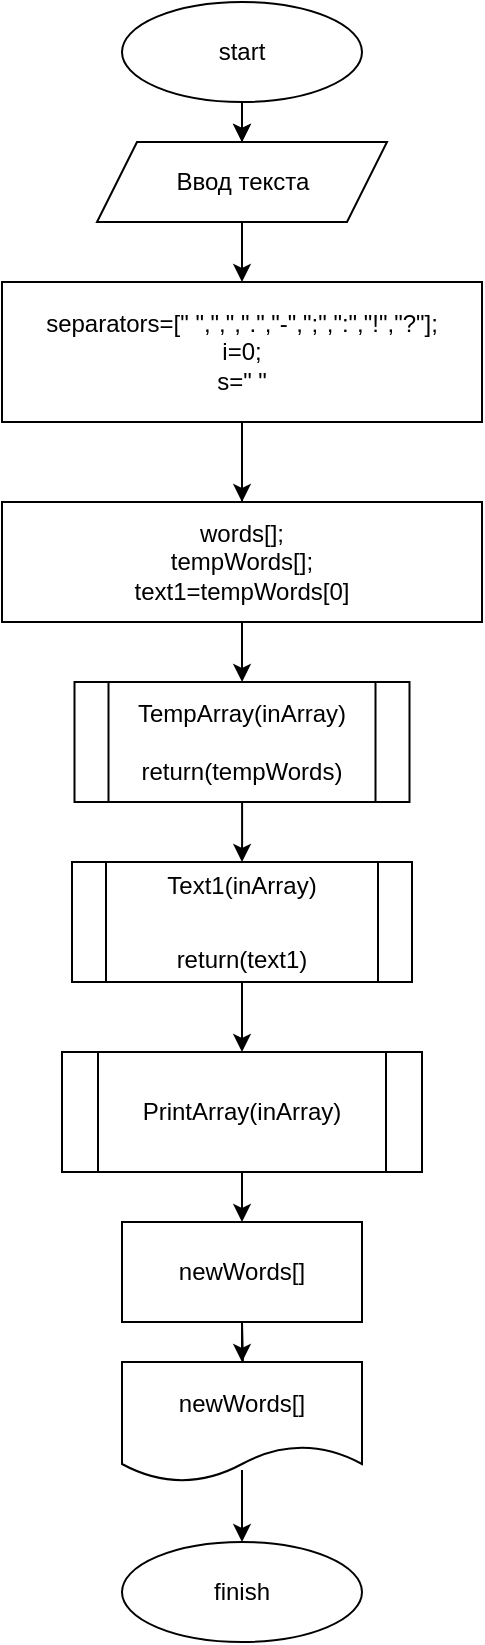 <mxfile version="13.9.9" type="device" pages="4"><diagram id="C5RBs43oDa-KdzZeNtuy" name="основной алгоритм"><mxGraphModel dx="852" dy="494" grid="1" gridSize="10" guides="1" tooltips="1" connect="1" arrows="1" fold="1" page="1" pageScale="1" pageWidth="827" pageHeight="1169" math="0" shadow="0"><root><mxCell id="WIyWlLk6GJQsqaUBKTNV-0"/><mxCell id="WIyWlLk6GJQsqaUBKTNV-1" parent="WIyWlLk6GJQsqaUBKTNV-0"/><mxCell id="Z3VtN3vewZDmYdU2Pd5H-2" style="edgeStyle=orthogonalEdgeStyle;rounded=0;orthogonalLoop=1;jettySize=auto;html=1;exitX=0.5;exitY=1;exitDx=0;exitDy=0;" parent="WIyWlLk6GJQsqaUBKTNV-1" source="Z3VtN3vewZDmYdU2Pd5H-1" target="Z3VtN3vewZDmYdU2Pd5H-3" edge="1"><mxGeometry relative="1" as="geometry"><mxPoint x="280" y="100" as="targetPoint"/></mxGeometry></mxCell><mxCell id="Z3VtN3vewZDmYdU2Pd5H-1" value="start" style="ellipse;whiteSpace=wrap;html=1;" parent="WIyWlLk6GJQsqaUBKTNV-1" vertex="1"><mxGeometry x="220" y="30" width="120" height="50" as="geometry"/></mxCell><mxCell id="Z3VtN3vewZDmYdU2Pd5H-4" style="edgeStyle=orthogonalEdgeStyle;rounded=0;orthogonalLoop=1;jettySize=auto;html=1;" parent="WIyWlLk6GJQsqaUBKTNV-1" source="Z3VtN3vewZDmYdU2Pd5H-3" edge="1"><mxGeometry relative="1" as="geometry"><mxPoint x="280" y="170" as="targetPoint"/></mxGeometry></mxCell><mxCell id="Z3VtN3vewZDmYdU2Pd5H-5" style="edgeStyle=orthogonalEdgeStyle;rounded=0;orthogonalLoop=1;jettySize=auto;html=1;exitX=0.5;exitY=0;exitDx=0;exitDy=0;" parent="WIyWlLk6GJQsqaUBKTNV-1" source="Z3VtN3vewZDmYdU2Pd5H-3" edge="1"><mxGeometry relative="1" as="geometry"><mxPoint x="280" y="100" as="targetPoint"/><Array as="points"><mxPoint x="280" y="90"/><mxPoint x="280" y="90"/></Array></mxGeometry></mxCell><mxCell id="Z3VtN3vewZDmYdU2Pd5H-3" value="Ввод текста" style="shape=parallelogram;perimeter=parallelogramPerimeter;whiteSpace=wrap;html=1;fixedSize=1;" parent="WIyWlLk6GJQsqaUBKTNV-1" vertex="1"><mxGeometry x="207.5" y="100" width="145" height="40" as="geometry"/></mxCell><mxCell id="-d8-LQNjHH7NTf791S0G-1" value="" style="edgeStyle=orthogonalEdgeStyle;rounded=0;orthogonalLoop=1;jettySize=auto;html=1;" edge="1" parent="WIyWlLk6GJQsqaUBKTNV-1" source="Z3VtN3vewZDmYdU2Pd5H-6" target="-d8-LQNjHH7NTf791S0G-0"><mxGeometry relative="1" as="geometry"/></mxCell><mxCell id="Z3VtN3vewZDmYdU2Pd5H-6" value="separators=[&quot; &quot;,&quot;,&quot;,&quot;.&quot;,&quot;-&quot;,&quot;;&quot;,&quot;:&quot;,&quot;!&quot;,&quot;?&quot;];&lt;br&gt;i=0;&lt;br&gt;s=&quot; &quot;" style="rounded=0;whiteSpace=wrap;html=1;" parent="WIyWlLk6GJQsqaUBKTNV-1" vertex="1"><mxGeometry x="160" y="170" width="240" height="70" as="geometry"/></mxCell><mxCell id="Z3VtN3vewZDmYdU2Pd5H-11" value="" style="edgeStyle=orthogonalEdgeStyle;rounded=0;orthogonalLoop=1;jettySize=auto;html=1;" parent="WIyWlLk6GJQsqaUBKTNV-1" source="Z3VtN3vewZDmYdU2Pd5H-8" edge="1"><mxGeometry relative="1" as="geometry"><mxPoint x="280" y="460" as="targetPoint"/></mxGeometry></mxCell><mxCell id="Z3VtN3vewZDmYdU2Pd5H-8" value="TempArray(inArray)&lt;br&gt;&lt;br&gt;return(tempWords)" style="shape=process;whiteSpace=wrap;html=1;backgroundOutline=1;rounded=0;" parent="WIyWlLk6GJQsqaUBKTNV-1" vertex="1"><mxGeometry x="196.25" y="370" width="167.5" height="60" as="geometry"/></mxCell><mxCell id="-d8-LQNjHH7NTf791S0G-4" value="" style="edgeStyle=orthogonalEdgeStyle;rounded=0;orthogonalLoop=1;jettySize=auto;html=1;" edge="1" parent="WIyWlLk6GJQsqaUBKTNV-1" source="Z3VtN3vewZDmYdU2Pd5H-12" target="Z3VtN3vewZDmYdU2Pd5H-16"><mxGeometry relative="1" as="geometry"/></mxCell><mxCell id="Z3VtN3vewZDmYdU2Pd5H-12" value="&lt;p style=&quot;line-height: 70%&quot;&gt;Text1(inArray)&lt;/p&gt;&lt;p style=&quot;line-height: 70%&quot;&gt;&lt;br&gt;&lt;br&gt;return(text1)&lt;br&gt;&lt;/p&gt;" style="shape=process;whiteSpace=wrap;html=1;backgroundOutline=1;rounded=0;" parent="WIyWlLk6GJQsqaUBKTNV-1" vertex="1"><mxGeometry x="195" y="460" width="170" height="60" as="geometry"/></mxCell><mxCell id="Z3VtN3vewZDmYdU2Pd5H-17" value="" style="edgeStyle=orthogonalEdgeStyle;rounded=0;orthogonalLoop=1;jettySize=auto;html=1;" parent="WIyWlLk6GJQsqaUBKTNV-1" source="Z3VtN3vewZDmYdU2Pd5H-14" edge="1"><mxGeometry relative="1" as="geometry"><mxPoint x="280" y="710" as="targetPoint"/></mxGeometry></mxCell><mxCell id="Z3VtN3vewZDmYdU2Pd5H-14" value="newWords[]" style="whiteSpace=wrap;html=1;rounded=0;" parent="WIyWlLk6GJQsqaUBKTNV-1" vertex="1"><mxGeometry x="220" y="640" width="120" height="50" as="geometry"/></mxCell><mxCell id="Z3VtN3vewZDmYdU2Pd5H-19" value="" style="edgeStyle=orthogonalEdgeStyle;rounded=0;orthogonalLoop=1;jettySize=auto;html=1;" parent="WIyWlLk6GJQsqaUBKTNV-1" target="Z3VtN3vewZDmYdU2Pd5H-18" edge="1"><mxGeometry relative="1" as="geometry"><mxPoint x="280" y="690" as="sourcePoint"/></mxGeometry></mxCell><mxCell id="-d8-LQNjHH7NTf791S0G-5" value="" style="edgeStyle=orthogonalEdgeStyle;rounded=0;orthogonalLoop=1;jettySize=auto;html=1;" edge="1" parent="WIyWlLk6GJQsqaUBKTNV-1" source="Z3VtN3vewZDmYdU2Pd5H-16" target="Z3VtN3vewZDmYdU2Pd5H-14"><mxGeometry relative="1" as="geometry"/></mxCell><mxCell id="Z3VtN3vewZDmYdU2Pd5H-16" value="PrintArray(inArray)" style="shape=process;whiteSpace=wrap;html=1;backgroundOutline=1;rounded=0;" parent="WIyWlLk6GJQsqaUBKTNV-1" vertex="1"><mxGeometry x="190" y="555" width="180" height="60" as="geometry"/></mxCell><mxCell id="Z3VtN3vewZDmYdU2Pd5H-21" value="" style="edgeStyle=orthogonalEdgeStyle;rounded=0;orthogonalLoop=1;jettySize=auto;html=1;exitX=0.5;exitY=0.9;exitDx=0;exitDy=0;exitPerimeter=0;" parent="WIyWlLk6GJQsqaUBKTNV-1" source="Z3VtN3vewZDmYdU2Pd5H-18" target="Z3VtN3vewZDmYdU2Pd5H-20" edge="1"><mxGeometry relative="1" as="geometry"><Array as="points"/></mxGeometry></mxCell><mxCell id="Z3VtN3vewZDmYdU2Pd5H-18" value="newWords[]" style="shape=document;whiteSpace=wrap;html=1;boundedLbl=1;rounded=0;" parent="WIyWlLk6GJQsqaUBKTNV-1" vertex="1"><mxGeometry x="220" y="710" width="120" height="60" as="geometry"/></mxCell><mxCell id="Z3VtN3vewZDmYdU2Pd5H-20" value="finish&lt;br&gt;" style="ellipse;whiteSpace=wrap;html=1;rounded=0;" parent="WIyWlLk6GJQsqaUBKTNV-1" vertex="1"><mxGeometry x="220" y="800" width="120" height="50" as="geometry"/></mxCell><mxCell id="-d8-LQNjHH7NTf791S0G-2" style="edgeStyle=orthogonalEdgeStyle;rounded=0;orthogonalLoop=1;jettySize=auto;html=1;" edge="1" parent="WIyWlLk6GJQsqaUBKTNV-1" source="-d8-LQNjHH7NTf791S0G-0"><mxGeometry relative="1" as="geometry"><mxPoint x="280" y="290" as="targetPoint"/></mxGeometry></mxCell><mxCell id="-d8-LQNjHH7NTf791S0G-3" value="" style="edgeStyle=orthogonalEdgeStyle;rounded=0;orthogonalLoop=1;jettySize=auto;html=1;" edge="1" parent="WIyWlLk6GJQsqaUBKTNV-1" source="-d8-LQNjHH7NTf791S0G-0" target="Z3VtN3vewZDmYdU2Pd5H-8"><mxGeometry relative="1" as="geometry"/></mxCell><mxCell id="-d8-LQNjHH7NTf791S0G-0" value="words[];&lt;br&gt;tempWords[];&lt;br&gt;text1=tempWords[0]" style="rounded=0;whiteSpace=wrap;html=1;" vertex="1" parent="WIyWlLk6GJQsqaUBKTNV-1"><mxGeometry x="160" y="280" width="240" height="60" as="geometry"/></mxCell></root></mxGraphModel></diagram><diagram id="gHEQ2o3ctC6s066FS2YR" name="TempArray"><mxGraphModel dx="852" dy="494" grid="1" gridSize="10" guides="1" tooltips="1" connect="1" arrows="1" fold="1" page="1" pageScale="1" pageWidth="1169" pageHeight="1654" math="0" shadow="0"><root><mxCell id="GiJAqHrYJO3Ln21OyNBq-0"/><mxCell id="GiJAqHrYJO3Ln21OyNBq-1" parent="GiJAqHrYJO3Ln21OyNBq-0"/><mxCell id="vO9Gu__6HQxfrgiooiLR-1" value="" style="edgeStyle=orthogonalEdgeStyle;rounded=0;orthogonalLoop=1;jettySize=auto;html=1;" parent="GiJAqHrYJO3Ln21OyNBq-1" source="GiJAqHrYJO3Ln21OyNBq-2" target="vO9Gu__6HQxfrgiooiLR-0" edge="1"><mxGeometry relative="1" as="geometry"/></mxCell><mxCell id="vO9Gu__6HQxfrgiooiLR-17" style="edgeStyle=orthogonalEdgeStyle;rounded=0;orthogonalLoop=1;jettySize=auto;html=1;" parent="GiJAqHrYJO3Ln21OyNBq-1" source="GiJAqHrYJO3Ln21OyNBq-2" edge="1"><mxGeometry relative="1" as="geometry"><mxPoint x="440" y="195" as="targetPoint"/></mxGeometry></mxCell><mxCell id="GiJAqHrYJO3Ln21OyNBq-2" value="i=0;i&amp;lt;inArray.Length;i++" style="shape=hexagon;perimeter=hexagonPerimeter2;whiteSpace=wrap;html=1;fixedSize=1;" parent="GiJAqHrYJO3Ln21OyNBq-1" vertex="1"><mxGeometry x="200" y="170" width="190" height="50" as="geometry"/></mxCell><mxCell id="vO9Gu__6HQxfrgiooiLR-3" value="" style="edgeStyle=orthogonalEdgeStyle;rounded=0;orthogonalLoop=1;jettySize=auto;html=1;" parent="GiJAqHrYJO3Ln21OyNBq-1" source="GiJAqHrYJO3Ln21OyNBq-3" edge="1"><mxGeometry relative="1" as="geometry"><mxPoint x="295" y="80" as="targetPoint"/></mxGeometry></mxCell><mxCell id="GiJAqHrYJO3Ln21OyNBq-3" value="start" style="ellipse;whiteSpace=wrap;html=1;" parent="GiJAqHrYJO3Ln21OyNBq-1" vertex="1"><mxGeometry x="235" y="10" width="120" height="50" as="geometry"/></mxCell><mxCell id="vO9Gu__6HQxfrgiooiLR-5" value="" style="edgeStyle=orthogonalEdgeStyle;rounded=0;orthogonalLoop=1;jettySize=auto;html=1;" parent="GiJAqHrYJO3Ln21OyNBq-1" source="vO9Gu__6HQxfrgiooiLR-0" target="vO9Gu__6HQxfrgiooiLR-4" edge="1"><mxGeometry relative="1" as="geometry"/></mxCell><mxCell id="vO9Gu__6HQxfrgiooiLR-0" value="inArray[i]=inArray[i]+s" style="whiteSpace=wrap;html=1;" parent="GiJAqHrYJO3Ln21OyNBq-1" vertex="1"><mxGeometry x="222.5" y="250" width="145" height="40" as="geometry"/></mxCell><mxCell id="vO9Gu__6HQxfrgiooiLR-7" value="yes" style="edgeStyle=orthogonalEdgeStyle;rounded=0;orthogonalLoop=1;jettySize=auto;html=1;" parent="GiJAqHrYJO3Ln21OyNBq-1" source="vO9Gu__6HQxfrgiooiLR-4" target="vO9Gu__6HQxfrgiooiLR-6" edge="1"><mxGeometry relative="1" as="geometry"/></mxCell><mxCell id="vO9Gu__6HQxfrgiooiLR-15" style="edgeStyle=orthogonalEdgeStyle;rounded=0;orthogonalLoop=1;jettySize=auto;html=1;" parent="GiJAqHrYJO3Ln21OyNBq-1" source="vO9Gu__6HQxfrgiooiLR-4" edge="1"><mxGeometry relative="1" as="geometry"><mxPoint x="295" y="530" as="targetPoint"/><Array as="points"><mxPoint x="440" y="370"/><mxPoint x="440" y="530"/></Array></mxGeometry></mxCell><mxCell id="vO9Gu__6HQxfrgiooiLR-16" value="no" style="edgeLabel;html=1;align=center;verticalAlign=middle;resizable=0;points=[];" parent="vO9Gu__6HQxfrgiooiLR-15" vertex="1" connectable="0"><mxGeometry x="-0.622" relative="1" as="geometry"><mxPoint as="offset"/></mxGeometry></mxCell><mxCell id="vO9Gu__6HQxfrgiooiLR-4" value="(inArray[i].LastIndexOf(s)-1)&amp;lt;=2" style="rhombus;whiteSpace=wrap;html=1;" parent="GiJAqHrYJO3Ln21OyNBq-1" vertex="1"><mxGeometry x="165.63" y="320" width="258.75" height="100" as="geometry"/></mxCell><mxCell id="vO9Gu__6HQxfrgiooiLR-14" style="edgeStyle=orthogonalEdgeStyle;rounded=0;orthogonalLoop=1;jettySize=auto;html=1;entryX=0;entryY=0.5;entryDx=0;entryDy=0;" parent="GiJAqHrYJO3Ln21OyNBq-1" source="vO9Gu__6HQxfrgiooiLR-6" target="GiJAqHrYJO3Ln21OyNBq-2" edge="1"><mxGeometry relative="1" as="geometry"><mxPoint x="70" y="170" as="targetPoint"/><Array as="points"><mxPoint x="295" y="530"/><mxPoint x="50" y="530"/><mxPoint x="50" y="195"/></Array></mxGeometry></mxCell><mxCell id="vO9Gu__6HQxfrgiooiLR-6" value="tempWords[i]=inArray[i]" style="whiteSpace=wrap;html=1;" parent="GiJAqHrYJO3Ln21OyNBq-1" vertex="1"><mxGeometry x="212.5" y="450" width="165" height="60" as="geometry"/></mxCell><mxCell id="Y0rJ6UGcGxSqTkzl1g-R-1" value="" style="edgeStyle=orthogonalEdgeStyle;rounded=0;orthogonalLoop=1;jettySize=auto;html=1;" parent="GiJAqHrYJO3Ln21OyNBq-1" source="vO9Gu__6HQxfrgiooiLR-18" target="Y0rJ6UGcGxSqTkzl1g-R-0" edge="1"><mxGeometry relative="1" as="geometry"/></mxCell><mxCell id="vO9Gu__6HQxfrgiooiLR-18" value="tempWords[]" style="shape=document;whiteSpace=wrap;html=1;boundedLbl=1;" parent="GiJAqHrYJO3Ln21OyNBq-1" vertex="1"><mxGeometry x="440" y="170" width="130" height="60" as="geometry"/></mxCell><mxCell id="Y0rJ6UGcGxSqTkzl1g-R-0" value="finish" style="ellipse;whiteSpace=wrap;html=1;" parent="GiJAqHrYJO3Ln21OyNBq-1" vertex="1"><mxGeometry x="630" y="175" width="120" height="50" as="geometry"/></mxCell><mxCell id="Y0rJ6UGcGxSqTkzl1g-R-4" value="" style="edgeStyle=orthogonalEdgeStyle;rounded=0;orthogonalLoop=1;jettySize=auto;html=1;" parent="GiJAqHrYJO3Ln21OyNBq-1" edge="1"><mxGeometry relative="1" as="geometry"><mxPoint x="300" y="140" as="sourcePoint"/><mxPoint x="300" y="170" as="targetPoint"/></mxGeometry></mxCell><mxCell id="Y0rJ6UGcGxSqTkzl1g-R-5" value="inArray[]=Words[]" style="shape=parallelogram;perimeter=parallelogramPerimeter;whiteSpace=wrap;html=1;fixedSize=1;" parent="GiJAqHrYJO3Ln21OyNBq-1" vertex="1"><mxGeometry x="232.51" y="80" width="134.99" height="60" as="geometry"/></mxCell></root></mxGraphModel></diagram><diagram name="Text1" id="LexW8Rg7wjM0aLhgBDbD"><mxGraphModel dx="852" dy="494" grid="1" gridSize="10" guides="1" tooltips="1" connect="1" arrows="1" fold="1" page="1" pageScale="1" pageWidth="1169" pageHeight="1654" math="0" shadow="0"><root><mxCell id="n5Dc84tckqqF8nsjns9h-0"/><mxCell id="n5Dc84tckqqF8nsjns9h-1" parent="n5Dc84tckqqF8nsjns9h-0"/><mxCell id="n5Dc84tckqqF8nsjns9h-2" value="" style="edgeStyle=orthogonalEdgeStyle;rounded=0;orthogonalLoop=1;jettySize=auto;html=1;" edge="1" parent="n5Dc84tckqqF8nsjns9h-1" source="n5Dc84tckqqF8nsjns9h-4" target="n5Dc84tckqqF8nsjns9h-8"><mxGeometry relative="1" as="geometry"/></mxCell><mxCell id="n5Dc84tckqqF8nsjns9h-3" style="edgeStyle=orthogonalEdgeStyle;rounded=0;orthogonalLoop=1;jettySize=auto;html=1;" edge="1" parent="n5Dc84tckqqF8nsjns9h-1" source="n5Dc84tckqqF8nsjns9h-4"><mxGeometry relative="1" as="geometry"><mxPoint x="440" y="195" as="targetPoint"/></mxGeometry></mxCell><mxCell id="n5Dc84tckqqF8nsjns9h-4" value="i=0;i&amp;lt;inArray.Length;i++" style="shape=hexagon;perimeter=hexagonPerimeter2;whiteSpace=wrap;html=1;fixedSize=1;" vertex="1" parent="n5Dc84tckqqF8nsjns9h-1"><mxGeometry x="200" y="170" width="190" height="50" as="geometry"/></mxCell><mxCell id="n5Dc84tckqqF8nsjns9h-5" value="" style="edgeStyle=orthogonalEdgeStyle;rounded=0;orthogonalLoop=1;jettySize=auto;html=1;" edge="1" parent="n5Dc84tckqqF8nsjns9h-1" source="n5Dc84tckqqF8nsjns9h-6"><mxGeometry relative="1" as="geometry"><mxPoint x="295" y="80" as="targetPoint"/></mxGeometry></mxCell><mxCell id="n5Dc84tckqqF8nsjns9h-6" value="start" style="ellipse;whiteSpace=wrap;html=1;" vertex="1" parent="n5Dc84tckqqF8nsjns9h-1"><mxGeometry x="235" y="10" width="120" height="50" as="geometry"/></mxCell><mxCell id="n5Dc84tckqqF8nsjns9h-8" value="text1=text1+inArray[i]" style="whiteSpace=wrap;html=1;" vertex="1" parent="n5Dc84tckqqF8nsjns9h-1"><mxGeometry x="222.5" y="250" width="145" height="40" as="geometry"/></mxCell><mxCell id="n5Dc84tckqqF8nsjns9h-13" style="edgeStyle=orthogonalEdgeStyle;rounded=0;orthogonalLoop=1;jettySize=auto;html=1;entryX=0;entryY=0.5;entryDx=0;entryDy=0;exitX=0.5;exitY=1;exitDx=0;exitDy=0;" edge="1" parent="n5Dc84tckqqF8nsjns9h-1" source="n5Dc84tckqqF8nsjns9h-8" target="n5Dc84tckqqF8nsjns9h-4"><mxGeometry relative="1" as="geometry"><mxPoint x="70" y="170" as="targetPoint"/><mxPoint x="295" y="320" as="sourcePoint"/><Array as="points"><mxPoint x="295" y="320"/><mxPoint x="50" y="320"/><mxPoint x="50" y="195"/></Array></mxGeometry></mxCell><mxCell id="n5Dc84tckqqF8nsjns9h-15" value="" style="edgeStyle=orthogonalEdgeStyle;rounded=0;orthogonalLoop=1;jettySize=auto;html=1;" edge="1" parent="n5Dc84tckqqF8nsjns9h-1" source="n5Dc84tckqqF8nsjns9h-16" target="n5Dc84tckqqF8nsjns9h-17"><mxGeometry relative="1" as="geometry"/></mxCell><mxCell id="n5Dc84tckqqF8nsjns9h-16" value="text1" style="shape=document;whiteSpace=wrap;html=1;boundedLbl=1;" vertex="1" parent="n5Dc84tckqqF8nsjns9h-1"><mxGeometry x="440" y="170" width="130" height="60" as="geometry"/></mxCell><mxCell id="n5Dc84tckqqF8nsjns9h-17" value="finish" style="ellipse;whiteSpace=wrap;html=1;" vertex="1" parent="n5Dc84tckqqF8nsjns9h-1"><mxGeometry x="630" y="175" width="120" height="50" as="geometry"/></mxCell><mxCell id="n5Dc84tckqqF8nsjns9h-18" value="" style="edgeStyle=orthogonalEdgeStyle;rounded=0;orthogonalLoop=1;jettySize=auto;html=1;" edge="1" parent="n5Dc84tckqqF8nsjns9h-1"><mxGeometry relative="1" as="geometry"><mxPoint x="300" y="140" as="sourcePoint"/><mxPoint x="300" y="170" as="targetPoint"/></mxGeometry></mxCell><mxCell id="n5Dc84tckqqF8nsjns9h-19" value="inArray[]=tempWords[]" style="shape=parallelogram;perimeter=parallelogramPerimeter;whiteSpace=wrap;html=1;fixedSize=1;" vertex="1" parent="n5Dc84tckqqF8nsjns9h-1"><mxGeometry x="196.26" y="80" width="197.49" height="60" as="geometry"/></mxCell></root></mxGraphModel></diagram><diagram name="PrintArray" id="ftc0cX-450-pIWoqUGdp"><mxGraphModel dx="852" dy="494" grid="1" gridSize="10" guides="1" tooltips="1" connect="1" arrows="1" fold="1" page="1" pageScale="1" pageWidth="1169" pageHeight="1654" math="0" shadow="0"><root><mxCell id="aWeVytc91gkM-1-ziuXt-0"/><mxCell id="aWeVytc91gkM-1-ziuXt-1" parent="aWeVytc91gkM-1-ziuXt-0"/><mxCell id="aWeVytc91gkM-1-ziuXt-2" value="" style="edgeStyle=orthogonalEdgeStyle;rounded=0;orthogonalLoop=1;jettySize=auto;html=1;entryX=0.5;entryY=0;entryDx=0;entryDy=0;" edge="1" parent="aWeVytc91gkM-1-ziuXt-1" source="aWeVytc91gkM-1-ziuXt-4" target="aWeVytc91gkM-1-ziuXt-10"><mxGeometry relative="1" as="geometry"><mxPoint x="295" y="250" as="targetPoint"/></mxGeometry></mxCell><mxCell id="aWeVytc91gkM-1-ziuXt-3" style="edgeStyle=orthogonalEdgeStyle;rounded=0;orthogonalLoop=1;jettySize=auto;html=1;" edge="1" parent="aWeVytc91gkM-1-ziuXt-1" source="aWeVytc91gkM-1-ziuXt-4"><mxGeometry relative="1" as="geometry"><mxPoint x="440" y="195" as="targetPoint"/></mxGeometry></mxCell><mxCell id="aWeVytc91gkM-1-ziuXt-4" value="i=0;i&amp;lt;inArray.Length;i++" style="shape=hexagon;perimeter=hexagonPerimeter2;whiteSpace=wrap;html=1;fixedSize=1;" vertex="1" parent="aWeVytc91gkM-1-ziuXt-1"><mxGeometry x="200" y="170" width="190" height="50" as="geometry"/></mxCell><mxCell id="aWeVytc91gkM-1-ziuXt-5" value="" style="edgeStyle=orthogonalEdgeStyle;rounded=0;orthogonalLoop=1;jettySize=auto;html=1;" edge="1" parent="aWeVytc91gkM-1-ziuXt-1" source="aWeVytc91gkM-1-ziuXt-6"><mxGeometry relative="1" as="geometry"><mxPoint x="295" y="80" as="targetPoint"/></mxGeometry></mxCell><mxCell id="aWeVytc91gkM-1-ziuXt-6" value="start" style="ellipse;whiteSpace=wrap;html=1;" vertex="1" parent="aWeVytc91gkM-1-ziuXt-1"><mxGeometry x="235" y="10" width="120" height="50" as="geometry"/></mxCell><mxCell id="aWeVytc91gkM-1-ziuXt-8" style="edgeStyle=orthogonalEdgeStyle;rounded=0;orthogonalLoop=1;jettySize=auto;html=1;entryX=0;entryY=0.5;entryDx=0;entryDy=0;exitX=0.508;exitY=0.85;exitDx=0;exitDy=0;exitPerimeter=0;" edge="1" parent="aWeVytc91gkM-1-ziuXt-1" source="aWeVytc91gkM-1-ziuXt-10" target="aWeVytc91gkM-1-ziuXt-4"><mxGeometry relative="1" as="geometry"><mxPoint x="70" y="170" as="targetPoint"/><mxPoint x="295" y="290" as="sourcePoint"/><Array as="points"><mxPoint x="295" y="301"/><mxPoint x="295" y="320"/><mxPoint x="50" y="320"/><mxPoint x="50" y="195"/></Array></mxGeometry></mxCell><mxCell id="aWeVytc91gkM-1-ziuXt-10" value="newWords[]" style="shape=document;whiteSpace=wrap;html=1;boundedLbl=1;" vertex="1" parent="aWeVytc91gkM-1-ziuXt-1"><mxGeometry x="230" y="250" width="130" height="60" as="geometry"/></mxCell><mxCell id="aWeVytc91gkM-1-ziuXt-11" value="finish" style="ellipse;whiteSpace=wrap;html=1;" vertex="1" parent="aWeVytc91gkM-1-ziuXt-1"><mxGeometry x="440" y="170" width="120" height="50" as="geometry"/></mxCell><mxCell id="aWeVytc91gkM-1-ziuXt-12" value="" style="edgeStyle=orthogonalEdgeStyle;rounded=0;orthogonalLoop=1;jettySize=auto;html=1;" edge="1" parent="aWeVytc91gkM-1-ziuXt-1"><mxGeometry relative="1" as="geometry"><mxPoint x="300" y="140" as="sourcePoint"/><mxPoint x="300" y="170" as="targetPoint"/></mxGeometry></mxCell><mxCell id="aWeVytc91gkM-1-ziuXt-13" value="inArray[]=newWords[]" style="shape=parallelogram;perimeter=parallelogramPerimeter;whiteSpace=wrap;html=1;fixedSize=1;" vertex="1" parent="aWeVytc91gkM-1-ziuXt-1"><mxGeometry x="196.26" y="80" width="197.49" height="60" as="geometry"/></mxCell></root></mxGraphModel></diagram></mxfile>